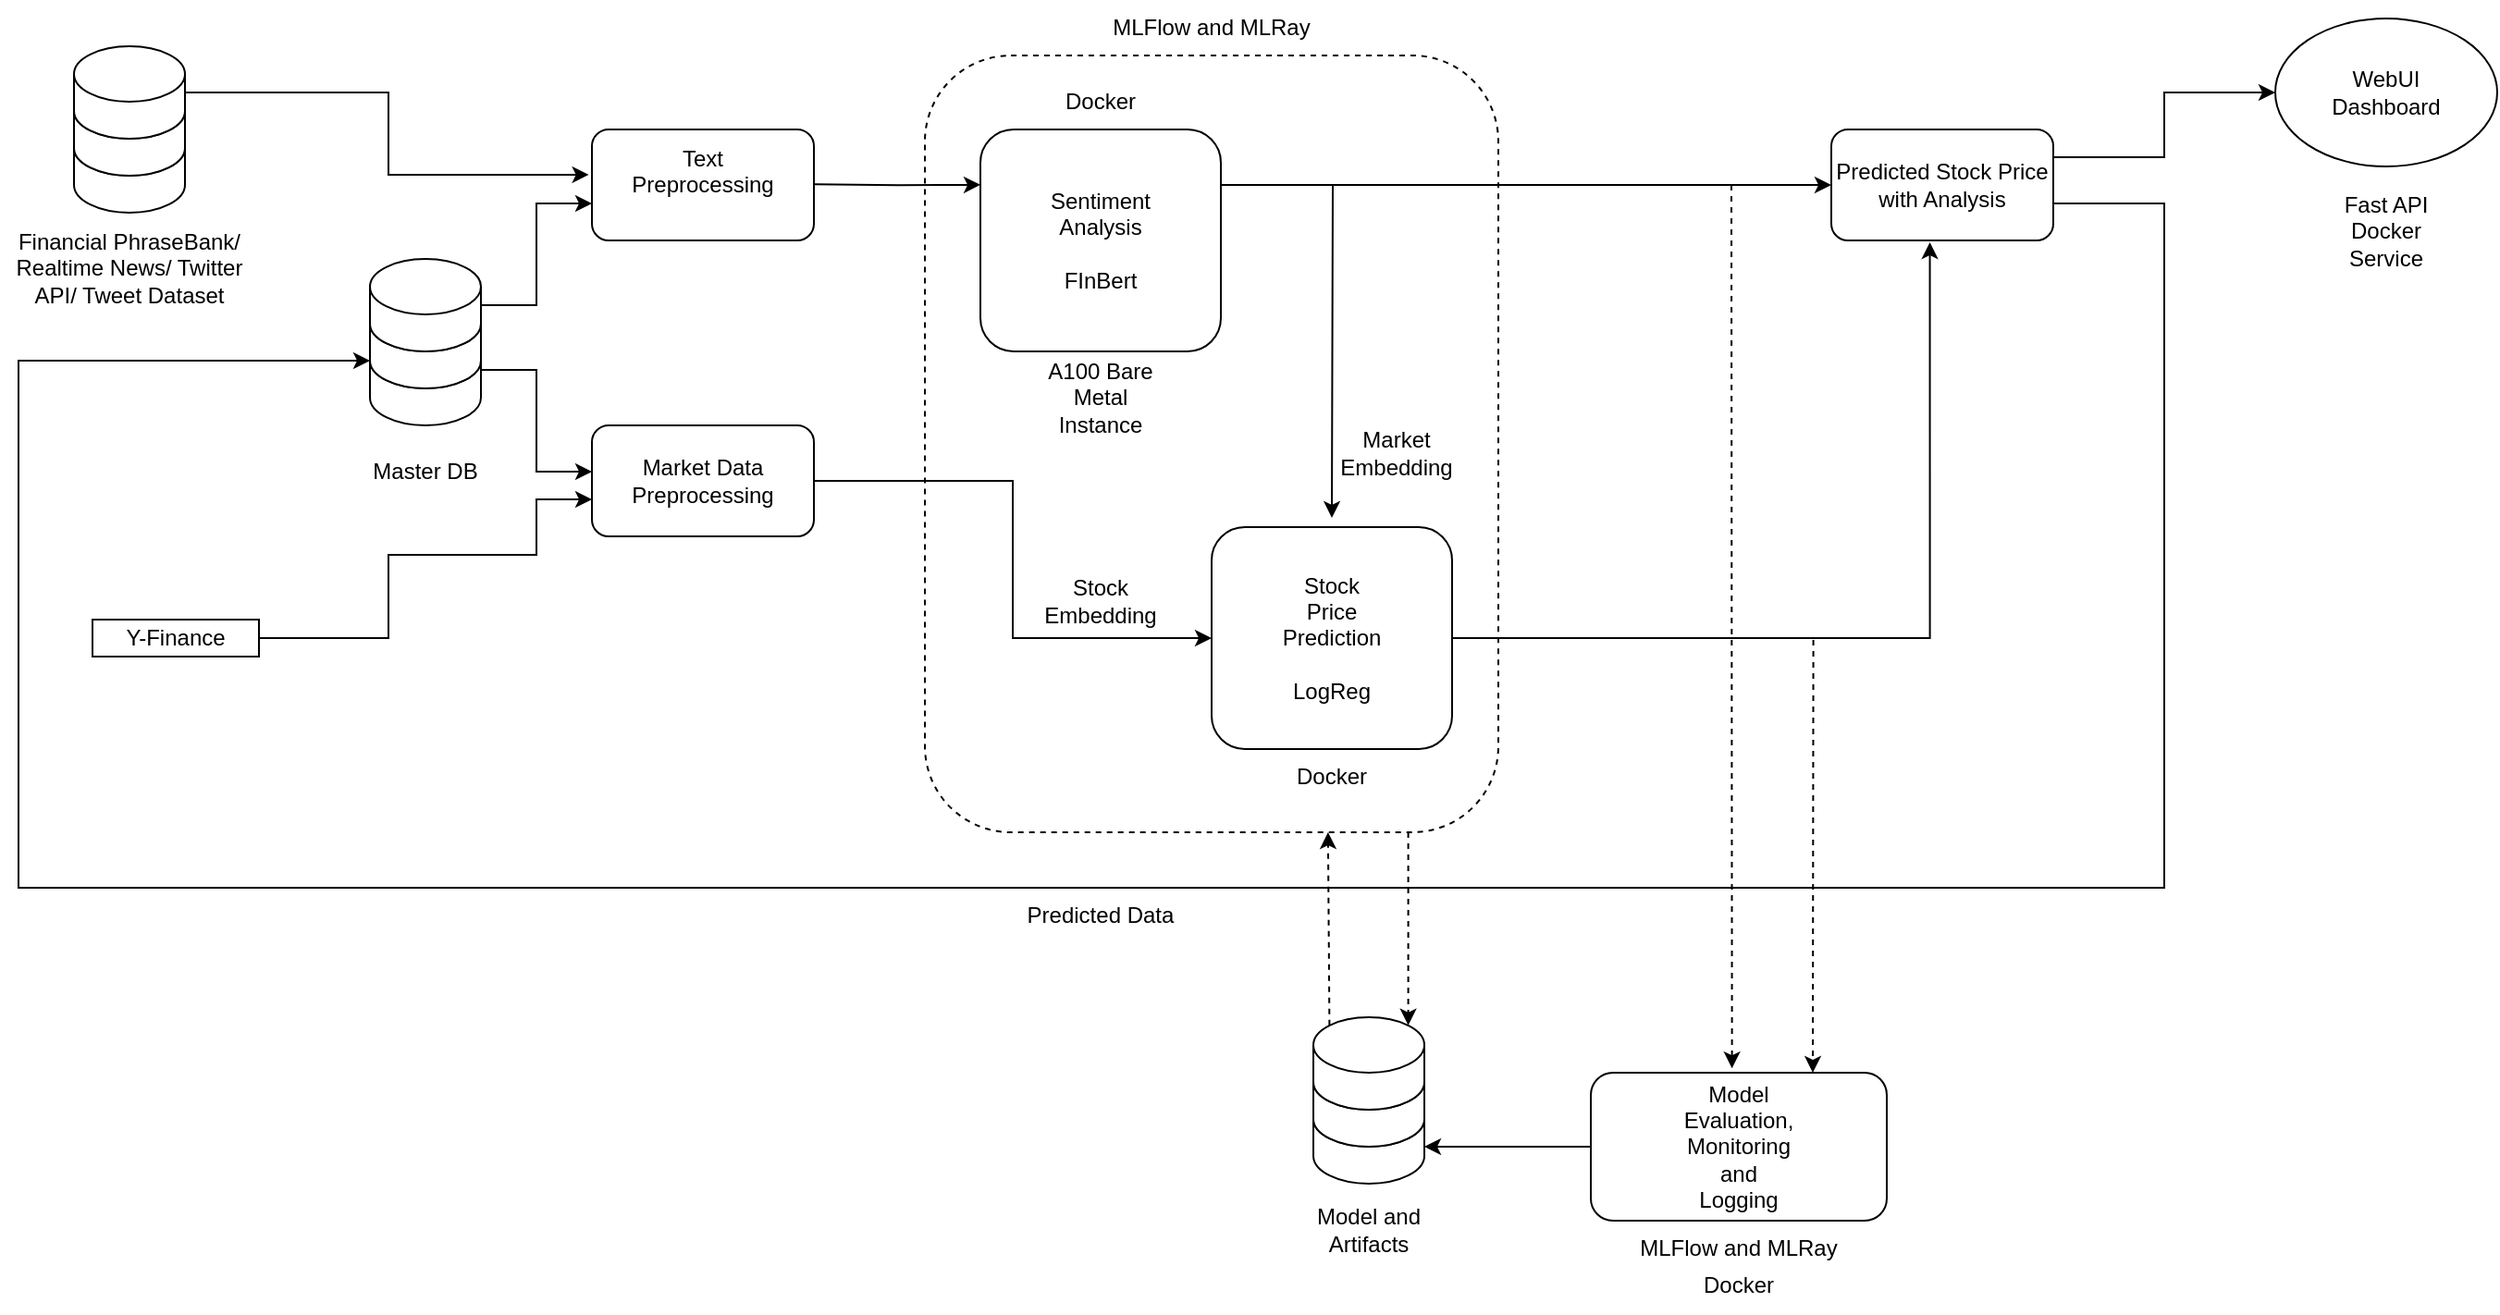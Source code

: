 <mxfile version="26.2.3">
  <diagram name="Page-1" id="pHDrejEd4rjh2Q16YYt6">
    <mxGraphModel dx="1798" dy="1752" grid="1" gridSize="10" guides="1" tooltips="1" connect="1" arrows="1" fold="1" page="1" pageScale="1" pageWidth="850" pageHeight="1100" math="0" shadow="0">
      <root>
        <mxCell id="0" />
        <mxCell id="1" parent="0" />
        <mxCell id="DO8DbihaZtc0mPrsCQJc-4" value="" style="rounded=1;whiteSpace=wrap;html=1;dashed=1;" vertex="1" parent="1">
          <mxGeometry x="290" y="20" width="310" height="420" as="geometry" />
        </mxCell>
        <mxCell id="7-Jk7wmj1nZYECS3XUA7-52" style="edgeStyle=orthogonalEdgeStyle;rounded=0;orthogonalLoop=1;jettySize=auto;html=1;exitX=1;exitY=0.25;exitDx=0;exitDy=0;" parent="1" source="7-Jk7wmj1nZYECS3XUA7-20" edge="1">
          <mxGeometry relative="1" as="geometry">
            <mxPoint x="510" y="270" as="targetPoint" />
            <mxPoint x="510" y="200" as="sourcePoint" />
          </mxGeometry>
        </mxCell>
        <mxCell id="7-Jk7wmj1nZYECS3XUA7-5" value="" style="group" parent="1" vertex="1" connectable="0">
          <mxGeometry x="-10" y="130" width="60" height="90" as="geometry" />
        </mxCell>
        <mxCell id="7-Jk7wmj1nZYECS3XUA7-6" value="" style="group" parent="7-Jk7wmj1nZYECS3XUA7-5" vertex="1" connectable="0">
          <mxGeometry width="60" height="90" as="geometry" />
        </mxCell>
        <mxCell id="7-Jk7wmj1nZYECS3XUA7-3" value="" style="shape=cylinder3;whiteSpace=wrap;html=1;boundedLbl=1;backgroundOutline=1;size=15;" parent="7-Jk7wmj1nZYECS3XUA7-6" vertex="1">
          <mxGeometry y="40" width="60" height="50" as="geometry" />
        </mxCell>
        <mxCell id="7-Jk7wmj1nZYECS3XUA7-4" value="" style="group" parent="7-Jk7wmj1nZYECS3XUA7-6" vertex="1" connectable="0">
          <mxGeometry width="60" height="70" as="geometry" />
        </mxCell>
        <mxCell id="7-Jk7wmj1nZYECS3XUA7-2" value="" style="shape=cylinder3;whiteSpace=wrap;html=1;boundedLbl=1;backgroundOutline=1;size=15;" parent="7-Jk7wmj1nZYECS3XUA7-4" vertex="1">
          <mxGeometry y="20" width="60" height="50" as="geometry" />
        </mxCell>
        <mxCell id="7-Jk7wmj1nZYECS3XUA7-1" value="" style="shape=cylinder3;whiteSpace=wrap;html=1;boundedLbl=1;backgroundOutline=1;size=15;" parent="7-Jk7wmj1nZYECS3XUA7-4" vertex="1">
          <mxGeometry width="60" height="50" as="geometry" />
        </mxCell>
        <mxCell id="7-Jk7wmj1nZYECS3XUA7-7" value="Model and Artifacts" style="text;html=1;align=center;verticalAlign=middle;whiteSpace=wrap;rounded=0;" parent="1" vertex="1">
          <mxGeometry x="500" y="640" width="60" height="30" as="geometry" />
        </mxCell>
        <mxCell id="7-Jk7wmj1nZYECS3XUA7-18" value="" style="group" parent="1" vertex="1" connectable="0">
          <mxGeometry x="110" y="220" width="120" height="60" as="geometry" />
        </mxCell>
        <mxCell id="7-Jk7wmj1nZYECS3XUA7-16" value="" style="rounded=1;whiteSpace=wrap;html=1;" parent="7-Jk7wmj1nZYECS3XUA7-18" vertex="1">
          <mxGeometry width="120" height="60" as="geometry" />
        </mxCell>
        <mxCell id="7-Jk7wmj1nZYECS3XUA7-17" value="&lt;div&gt;Market Data&lt;/div&gt;&lt;div&gt;Preprocessing&lt;/div&gt;" style="text;html=1;align=center;verticalAlign=middle;whiteSpace=wrap;rounded=0;" parent="7-Jk7wmj1nZYECS3XUA7-18" vertex="1">
          <mxGeometry x="30" y="15" width="60" height="30" as="geometry" />
        </mxCell>
        <mxCell id="7-Jk7wmj1nZYECS3XUA7-19" value="" style="group" parent="1" vertex="1" connectable="0">
          <mxGeometry x="110" y="60" width="120" height="60" as="geometry" />
        </mxCell>
        <mxCell id="7-Jk7wmj1nZYECS3XUA7-14" value="" style="rounded=1;whiteSpace=wrap;html=1;" parent="7-Jk7wmj1nZYECS3XUA7-19" vertex="1">
          <mxGeometry width="120" height="60" as="geometry" />
        </mxCell>
        <mxCell id="7-Jk7wmj1nZYECS3XUA7-15" value="Text Preprocessing&lt;div&gt;&lt;br&gt;&lt;/div&gt;" style="text;html=1;align=center;verticalAlign=middle;whiteSpace=wrap;rounded=0;" parent="7-Jk7wmj1nZYECS3XUA7-19" vertex="1">
          <mxGeometry x="30" y="15" width="60" height="30" as="geometry" />
        </mxCell>
        <mxCell id="7-Jk7wmj1nZYECS3XUA7-26" value="" style="group" parent="1" vertex="1" connectable="0">
          <mxGeometry x="445" y="275" width="130" height="120" as="geometry" />
        </mxCell>
        <mxCell id="7-Jk7wmj1nZYECS3XUA7-24" value="" style="rounded=1;whiteSpace=wrap;html=1;" parent="7-Jk7wmj1nZYECS3XUA7-26" vertex="1">
          <mxGeometry width="130" height="120" as="geometry" />
        </mxCell>
        <mxCell id="7-Jk7wmj1nZYECS3XUA7-25" value="Stock Price Prediction&lt;div&gt;&lt;br&gt;&lt;/div&gt;&lt;div&gt;LogReg&lt;/div&gt;" style="text;html=1;align=center;verticalAlign=middle;whiteSpace=wrap;rounded=0;" parent="7-Jk7wmj1nZYECS3XUA7-26" vertex="1">
          <mxGeometry x="35" y="45" width="60" height="30" as="geometry" />
        </mxCell>
        <mxCell id="7-Jk7wmj1nZYECS3XUA7-28" value="" style="group" parent="1" vertex="1" connectable="0">
          <mxGeometry x="320" y="60" width="130" height="120" as="geometry" />
        </mxCell>
        <mxCell id="7-Jk7wmj1nZYECS3XUA7-20" value="" style="rounded=1;whiteSpace=wrap;html=1;" parent="7-Jk7wmj1nZYECS3XUA7-28" vertex="1">
          <mxGeometry width="130" height="120" as="geometry" />
        </mxCell>
        <mxCell id="7-Jk7wmj1nZYECS3XUA7-21" value="Sentiment&lt;div&gt;Analysis&lt;/div&gt;&lt;div&gt;&lt;br&gt;&lt;/div&gt;&lt;div&gt;FInBert&lt;/div&gt;" style="text;html=1;align=center;verticalAlign=middle;whiteSpace=wrap;rounded=0;" parent="7-Jk7wmj1nZYECS3XUA7-28" vertex="1">
          <mxGeometry x="35" y="45" width="60" height="30" as="geometry" />
        </mxCell>
        <mxCell id="7-Jk7wmj1nZYECS3XUA7-33" value="" style="group" parent="1" vertex="1" connectable="0">
          <mxGeometry x="-170" y="15" width="60" height="90" as="geometry" />
        </mxCell>
        <mxCell id="7-Jk7wmj1nZYECS3XUA7-34" value="" style="group" parent="7-Jk7wmj1nZYECS3XUA7-33" vertex="1" connectable="0">
          <mxGeometry width="60" height="90" as="geometry" />
        </mxCell>
        <mxCell id="7-Jk7wmj1nZYECS3XUA7-35" value="" style="shape=cylinder3;whiteSpace=wrap;html=1;boundedLbl=1;backgroundOutline=1;size=15;" parent="7-Jk7wmj1nZYECS3XUA7-34" vertex="1">
          <mxGeometry y="40" width="60" height="50" as="geometry" />
        </mxCell>
        <mxCell id="7-Jk7wmj1nZYECS3XUA7-36" value="" style="group" parent="7-Jk7wmj1nZYECS3XUA7-34" vertex="1" connectable="0">
          <mxGeometry width="60" height="70" as="geometry" />
        </mxCell>
        <mxCell id="7-Jk7wmj1nZYECS3XUA7-37" value="" style="shape=cylinder3;whiteSpace=wrap;html=1;boundedLbl=1;backgroundOutline=1;size=15;" parent="7-Jk7wmj1nZYECS3XUA7-36" vertex="1">
          <mxGeometry y="20" width="60" height="50" as="geometry" />
        </mxCell>
        <mxCell id="7-Jk7wmj1nZYECS3XUA7-38" value="" style="shape=cylinder3;whiteSpace=wrap;html=1;boundedLbl=1;backgroundOutline=1;size=15;" parent="7-Jk7wmj1nZYECS3XUA7-36" vertex="1">
          <mxGeometry width="60" height="50" as="geometry" />
        </mxCell>
        <mxCell id="7-Jk7wmj1nZYECS3XUA7-39" value="Financial PhraseBank/ Realtime News/ Twitter API/ Tweet Dataset" style="text;html=1;align=center;verticalAlign=middle;whiteSpace=wrap;rounded=0;" parent="1" vertex="1">
          <mxGeometry x="-210" y="120" width="140" height="30" as="geometry" />
        </mxCell>
        <mxCell id="7-Jk7wmj1nZYECS3XUA7-40" value="" style="edgeStyle=orthogonalEdgeStyle;rounded=0;orthogonalLoop=1;jettySize=auto;html=1;" parent="1" source="7-Jk7wmj1nZYECS3XUA7-1" target="7-Jk7wmj1nZYECS3XUA7-14" edge="1">
          <mxGeometry relative="1" as="geometry">
            <Array as="points">
              <mxPoint x="80" y="155" />
              <mxPoint x="80" y="100" />
            </Array>
          </mxGeometry>
        </mxCell>
        <mxCell id="7-Jk7wmj1nZYECS3XUA7-41" style="edgeStyle=orthogonalEdgeStyle;rounded=0;orthogonalLoop=1;jettySize=auto;html=1;exitX=1;exitY=0.5;exitDx=0;exitDy=0;exitPerimeter=0;entryX=-0.014;entryY=0.408;entryDx=0;entryDy=0;entryPerimeter=0;" parent="1" source="7-Jk7wmj1nZYECS3XUA7-38" target="7-Jk7wmj1nZYECS3XUA7-14" edge="1">
          <mxGeometry relative="1" as="geometry" />
        </mxCell>
        <mxCell id="7-Jk7wmj1nZYECS3XUA7-43" value="" style="edgeStyle=orthogonalEdgeStyle;rounded=0;orthogonalLoop=1;jettySize=auto;html=1;" parent="1" edge="1">
          <mxGeometry relative="1" as="geometry">
            <mxPoint x="50" y="190" as="sourcePoint" />
            <mxPoint x="110" y="245" as="targetPoint" />
            <Array as="points">
              <mxPoint x="80" y="190" />
              <mxPoint x="80" y="245" />
            </Array>
          </mxGeometry>
        </mxCell>
        <mxCell id="7-Jk7wmj1nZYECS3XUA7-46" style="edgeStyle=orthogonalEdgeStyle;rounded=0;orthogonalLoop=1;jettySize=auto;html=1;exitX=1;exitY=0.5;exitDx=0;exitDy=0;entryX=0;entryY=0.667;entryDx=0;entryDy=0;entryPerimeter=0;" parent="1" source="7-Jk7wmj1nZYECS3XUA7-44" target="7-Jk7wmj1nZYECS3XUA7-16" edge="1">
          <mxGeometry relative="1" as="geometry">
            <mxPoint x="40" y="290" as="targetPoint" />
            <Array as="points">
              <mxPoint y="335" />
              <mxPoint y="290" />
              <mxPoint x="80" y="290" />
              <mxPoint x="80" y="260" />
            </Array>
          </mxGeometry>
        </mxCell>
        <mxCell id="7-Jk7wmj1nZYECS3XUA7-47" style="edgeStyle=orthogonalEdgeStyle;rounded=0;orthogonalLoop=1;jettySize=auto;html=1;exitX=1;exitY=0.25;exitDx=0;exitDy=0;" parent="1" edge="1">
          <mxGeometry relative="1" as="geometry">
            <mxPoint x="320" y="89.933" as="targetPoint" />
            <mxPoint x="230" y="89.6" as="sourcePoint" />
          </mxGeometry>
        </mxCell>
        <mxCell id="7-Jk7wmj1nZYECS3XUA7-57" style="edgeStyle=orthogonalEdgeStyle;rounded=0;orthogonalLoop=1;jettySize=auto;html=1;exitX=1;exitY=0.5;exitDx=0;exitDy=0;entryX=0;entryY=0.5;entryDx=0;entryDy=0;" parent="1" source="7-Jk7wmj1nZYECS3XUA7-16" target="7-Jk7wmj1nZYECS3XUA7-24" edge="1">
          <mxGeometry relative="1" as="geometry" />
        </mxCell>
        <mxCell id="7-Jk7wmj1nZYECS3XUA7-58" value="Market Embedding" style="text;html=1;align=center;verticalAlign=middle;whiteSpace=wrap;rounded=0;" parent="1" vertex="1">
          <mxGeometry x="515" y="220" width="60" height="30" as="geometry" />
        </mxCell>
        <mxCell id="7-Jk7wmj1nZYECS3XUA7-59" value="Stock&lt;div&gt;Embedding&lt;/div&gt;" style="text;html=1;align=center;verticalAlign=middle;whiteSpace=wrap;rounded=0;" parent="1" vertex="1">
          <mxGeometry x="355" y="300" width="60" height="30" as="geometry" />
        </mxCell>
        <mxCell id="7-Jk7wmj1nZYECS3XUA7-69" style="edgeStyle=orthogonalEdgeStyle;rounded=0;orthogonalLoop=1;jettySize=auto;html=1;exitX=1;exitY=0.5;exitDx=0;exitDy=0;entryX=0;entryY=1;entryDx=0;entryDy=-15;entryPerimeter=0;" parent="1" source="7-Jk7wmj1nZYECS3XUA7-60" target="7-Jk7wmj1nZYECS3XUA7-2" edge="1">
          <mxGeometry relative="1" as="geometry">
            <mxPoint x="-20" y="540.0" as="targetPoint" />
            <Array as="points">
              <mxPoint x="960" y="100" />
              <mxPoint x="960" y="470" />
              <mxPoint x="-200" y="470" />
              <mxPoint x="-200" y="185" />
            </Array>
          </mxGeometry>
        </mxCell>
        <mxCell id="DO8DbihaZtc0mPrsCQJc-21" style="edgeStyle=orthogonalEdgeStyle;rounded=0;orthogonalLoop=1;jettySize=auto;html=1;exitX=1;exitY=0.25;exitDx=0;exitDy=0;entryX=0;entryY=0.5;entryDx=0;entryDy=0;" edge="1" parent="1" source="7-Jk7wmj1nZYECS3XUA7-60" target="DO8DbihaZtc0mPrsCQJc-20">
          <mxGeometry relative="1" as="geometry" />
        </mxCell>
        <mxCell id="7-Jk7wmj1nZYECS3XUA7-60" value="Predicted Stock Price&lt;div&gt;with Analysis&lt;/div&gt;" style="rounded=1;whiteSpace=wrap;html=1;" parent="1" vertex="1">
          <mxGeometry x="780" y="60" width="120" height="60" as="geometry" />
        </mxCell>
        <mxCell id="7-Jk7wmj1nZYECS3XUA7-63" style="edgeStyle=orthogonalEdgeStyle;rounded=0;orthogonalLoop=1;jettySize=auto;html=1;exitX=1;exitY=0.5;exitDx=0;exitDy=0;entryX=0.444;entryY=1.017;entryDx=0;entryDy=0;entryPerimeter=0;" parent="1" source="7-Jk7wmj1nZYECS3XUA7-24" target="7-Jk7wmj1nZYECS3XUA7-60" edge="1">
          <mxGeometry relative="1" as="geometry">
            <mxPoint x="835" y="130" as="targetPoint" />
          </mxGeometry>
        </mxCell>
        <mxCell id="7-Jk7wmj1nZYECS3XUA7-68" value="" style="group" parent="1" vertex="1" connectable="0">
          <mxGeometry x="-160" y="320" width="90" height="30" as="geometry" />
        </mxCell>
        <mxCell id="7-Jk7wmj1nZYECS3XUA7-44" value="" style="rounded=0;whiteSpace=wrap;html=1;" parent="7-Jk7wmj1nZYECS3XUA7-68" vertex="1">
          <mxGeometry y="5" width="90" height="20" as="geometry" />
        </mxCell>
        <mxCell id="7-Jk7wmj1nZYECS3XUA7-45" value="Y-Finance" style="text;html=1;align=center;verticalAlign=middle;whiteSpace=wrap;rounded=0;" parent="7-Jk7wmj1nZYECS3XUA7-68" vertex="1">
          <mxGeometry x="15" width="60" height="30" as="geometry" />
        </mxCell>
        <mxCell id="DO8DbihaZtc0mPrsCQJc-1" value="Predicted Data" style="text;html=1;align=center;verticalAlign=middle;whiteSpace=wrap;rounded=0;" vertex="1" parent="1">
          <mxGeometry x="280" y="470" width="210" height="30" as="geometry" />
        </mxCell>
        <mxCell id="DO8DbihaZtc0mPrsCQJc-3" value="" style="endArrow=classic;html=1;rounded=0;entryX=0;entryY=0.5;entryDx=0;entryDy=0;" edge="1" parent="1" target="7-Jk7wmj1nZYECS3XUA7-60">
          <mxGeometry width="50" height="50" relative="1" as="geometry">
            <mxPoint x="510" y="90" as="sourcePoint" />
            <mxPoint x="640" y="55" as="targetPoint" />
          </mxGeometry>
        </mxCell>
        <mxCell id="DO8DbihaZtc0mPrsCQJc-6" value="" style="group" vertex="1" connectable="0" parent="1">
          <mxGeometry x="500" y="540" width="60" height="90" as="geometry" />
        </mxCell>
        <mxCell id="DO8DbihaZtc0mPrsCQJc-7" value="" style="group" vertex="1" connectable="0" parent="DO8DbihaZtc0mPrsCQJc-6">
          <mxGeometry width="60" height="90" as="geometry" />
        </mxCell>
        <mxCell id="DO8DbihaZtc0mPrsCQJc-8" value="" style="shape=cylinder3;whiteSpace=wrap;html=1;boundedLbl=1;backgroundOutline=1;size=15;" vertex="1" parent="DO8DbihaZtc0mPrsCQJc-7">
          <mxGeometry y="40" width="60" height="50" as="geometry" />
        </mxCell>
        <mxCell id="DO8DbihaZtc0mPrsCQJc-9" value="" style="group" vertex="1" connectable="0" parent="DO8DbihaZtc0mPrsCQJc-7">
          <mxGeometry width="60" height="70" as="geometry" />
        </mxCell>
        <mxCell id="DO8DbihaZtc0mPrsCQJc-10" value="" style="shape=cylinder3;whiteSpace=wrap;html=1;boundedLbl=1;backgroundOutline=1;size=15;" vertex="1" parent="DO8DbihaZtc0mPrsCQJc-9">
          <mxGeometry y="20" width="60" height="50" as="geometry" />
        </mxCell>
        <mxCell id="DO8DbihaZtc0mPrsCQJc-11" value="" style="shape=cylinder3;whiteSpace=wrap;html=1;boundedLbl=1;backgroundOutline=1;size=15;" vertex="1" parent="DO8DbihaZtc0mPrsCQJc-9">
          <mxGeometry width="60" height="50" as="geometry" />
        </mxCell>
        <mxCell id="DO8DbihaZtc0mPrsCQJc-12" value="" style="endArrow=classic;html=1;rounded=0;exitX=0.145;exitY=0;exitDx=0;exitDy=4.35;exitPerimeter=0;entryX=0.703;entryY=1;entryDx=0;entryDy=0;entryPerimeter=0;dashed=1;" edge="1" parent="1" source="DO8DbihaZtc0mPrsCQJc-11" target="DO8DbihaZtc0mPrsCQJc-4">
          <mxGeometry width="50" height="50" relative="1" as="geometry">
            <mxPoint x="370" y="560" as="sourcePoint" />
            <mxPoint x="510" y="450" as="targetPoint" />
          </mxGeometry>
        </mxCell>
        <mxCell id="DO8DbihaZtc0mPrsCQJc-13" value="" style="endArrow=classic;html=1;rounded=0;exitX=0.855;exitY=0;exitDx=0;exitDy=4.35;exitPerimeter=0;dashed=1;entryX=0.855;entryY=0;entryDx=0;entryDy=4.35;entryPerimeter=0;" edge="1" parent="1" target="DO8DbihaZtc0mPrsCQJc-11">
          <mxGeometry width="50" height="50" relative="1" as="geometry">
            <mxPoint x="551.3" y="440" as="sourcePoint" />
            <mxPoint x="582.3" y="554" as="targetPoint" />
          </mxGeometry>
        </mxCell>
        <mxCell id="DO8DbihaZtc0mPrsCQJc-14" value="Master DB" style="text;html=1;align=center;verticalAlign=middle;whiteSpace=wrap;rounded=0;" vertex="1" parent="1">
          <mxGeometry x="-10" y="230" width="60" height="30" as="geometry" />
        </mxCell>
        <mxCell id="DO8DbihaZtc0mPrsCQJc-16" value="A100 Bare Metal Instance" style="text;html=1;align=center;verticalAlign=middle;whiteSpace=wrap;rounded=0;" vertex="1" parent="1">
          <mxGeometry x="355" y="190" width="60" height="30" as="geometry" />
        </mxCell>
        <mxCell id="DO8DbihaZtc0mPrsCQJc-17" value="MLFlow and MLRay" style="text;html=1;align=center;verticalAlign=middle;whiteSpace=wrap;rounded=0;" vertex="1" parent="1">
          <mxGeometry x="325" y="-10" width="240" height="30" as="geometry" />
        </mxCell>
        <mxCell id="DO8DbihaZtc0mPrsCQJc-18" value="Docker" style="text;html=1;align=center;verticalAlign=middle;whiteSpace=wrap;rounded=0;" vertex="1" parent="1">
          <mxGeometry x="355" y="30" width="60" height="30" as="geometry" />
        </mxCell>
        <mxCell id="DO8DbihaZtc0mPrsCQJc-19" value="Docker" style="text;html=1;align=center;verticalAlign=middle;whiteSpace=wrap;rounded=0;" vertex="1" parent="1">
          <mxGeometry x="480" y="395" width="60" height="30" as="geometry" />
        </mxCell>
        <mxCell id="DO8DbihaZtc0mPrsCQJc-20" value="" style="ellipse;whiteSpace=wrap;html=1;" vertex="1" parent="1">
          <mxGeometry x="1020" width="120" height="80" as="geometry" />
        </mxCell>
        <mxCell id="DO8DbihaZtc0mPrsCQJc-22" value="WebUI Dashboard" style="text;html=1;align=center;verticalAlign=middle;whiteSpace=wrap;rounded=0;" vertex="1" parent="1">
          <mxGeometry x="1040" y="7.5" width="80" height="65" as="geometry" />
        </mxCell>
        <mxCell id="DO8DbihaZtc0mPrsCQJc-23" value="Fast API&lt;div&gt;Docker Service&lt;/div&gt;" style="text;html=1;align=center;verticalAlign=middle;whiteSpace=wrap;rounded=0;" vertex="1" parent="1">
          <mxGeometry x="1050" y="100" width="60" height="30" as="geometry" />
        </mxCell>
        <mxCell id="DO8DbihaZtc0mPrsCQJc-25" value="" style="endArrow=classic;html=1;rounded=0;exitX=0.855;exitY=0;exitDx=0;exitDy=4.35;exitPerimeter=0;dashed=1;" edge="1" parent="1">
          <mxGeometry width="50" height="50" relative="1" as="geometry">
            <mxPoint x="770.3" y="336" as="sourcePoint" />
            <mxPoint x="770" y="570" as="targetPoint" />
          </mxGeometry>
        </mxCell>
        <mxCell id="DO8DbihaZtc0mPrsCQJc-26" value="" style="endArrow=classic;html=1;rounded=0;dashed=1;entryX=0.477;entryY=-0.03;entryDx=0;entryDy=0;entryPerimeter=0;" edge="1" parent="1" target="DO8DbihaZtc0mPrsCQJc-27">
          <mxGeometry width="50" height="50" relative="1" as="geometry">
            <mxPoint x="726" y="90" as="sourcePoint" />
            <mxPoint x="700" y="570" as="targetPoint" />
          </mxGeometry>
        </mxCell>
        <mxCell id="DO8DbihaZtc0mPrsCQJc-29" style="edgeStyle=orthogonalEdgeStyle;rounded=0;orthogonalLoop=1;jettySize=auto;html=1;exitX=0;exitY=0.5;exitDx=0;exitDy=0;" edge="1" parent="1" source="DO8DbihaZtc0mPrsCQJc-27">
          <mxGeometry relative="1" as="geometry">
            <mxPoint x="560" y="610" as="targetPoint" />
          </mxGeometry>
        </mxCell>
        <mxCell id="DO8DbihaZtc0mPrsCQJc-27" value="" style="rounded=1;whiteSpace=wrap;html=1;" vertex="1" parent="1">
          <mxGeometry x="650" y="570" width="160" height="80" as="geometry" />
        </mxCell>
        <mxCell id="DO8DbihaZtc0mPrsCQJc-30" value="Model Evaluation,&lt;div&gt;Monitoring and Logging&lt;/div&gt;" style="text;html=1;align=center;verticalAlign=middle;whiteSpace=wrap;rounded=0;" vertex="1" parent="1">
          <mxGeometry x="700" y="595" width="60" height="30" as="geometry" />
        </mxCell>
        <mxCell id="DO8DbihaZtc0mPrsCQJc-31" value="MLFlow and MLRay" style="text;html=1;align=center;verticalAlign=middle;whiteSpace=wrap;rounded=0;" vertex="1" parent="1">
          <mxGeometry x="610" y="650" width="240" height="30" as="geometry" />
        </mxCell>
        <mxCell id="DO8DbihaZtc0mPrsCQJc-32" value="Docker" style="text;html=1;align=center;verticalAlign=middle;whiteSpace=wrap;rounded=0;" vertex="1" parent="1">
          <mxGeometry x="610" y="670" width="240" height="30" as="geometry" />
        </mxCell>
      </root>
    </mxGraphModel>
  </diagram>
</mxfile>
